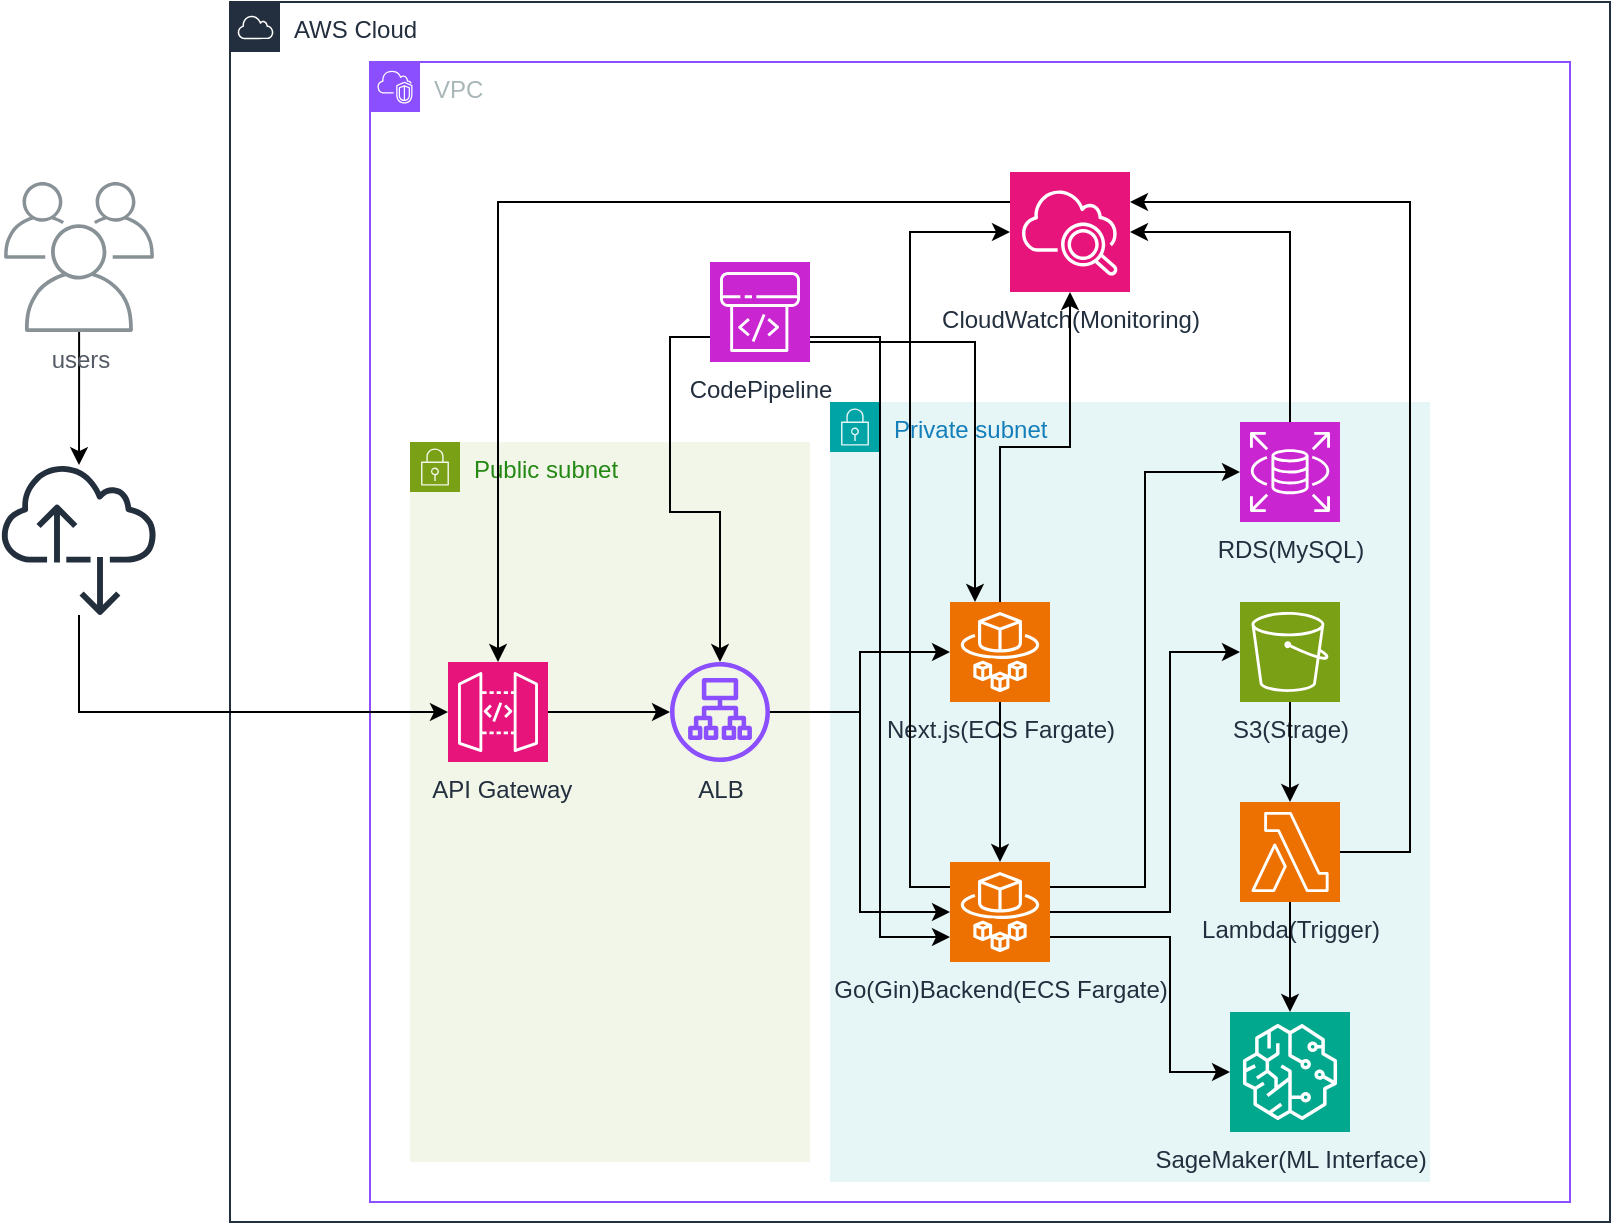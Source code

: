 <mxfile version="26.2.9">
  <diagram name="ページ1" id="QZHvUgEuXc93McnoD1h6">
    <mxGraphModel dx="1667" dy="790" grid="1" gridSize="10" guides="1" tooltips="1" connect="1" arrows="1" fold="1" page="1" pageScale="1" pageWidth="827" pageHeight="1169" math="0" shadow="0">
      <root>
        <mxCell id="0" />
        <mxCell id="1" parent="0" />
        <mxCell id="AkDlJ8Yl2c0KQVpsC7aZ-1" value="AWS Cloud" style="points=[[0,0],[0.25,0],[0.5,0],[0.75,0],[1,0],[1,0.25],[1,0.5],[1,0.75],[1,1],[0.75,1],[0.5,1],[0.25,1],[0,1],[0,0.75],[0,0.5],[0,0.25]];outlineConnect=0;gradientColor=none;html=1;whiteSpace=wrap;fontSize=12;fontStyle=0;container=1;pointerEvents=0;collapsible=0;recursiveResize=0;shape=mxgraph.aws4.group;grIcon=mxgraph.aws4.group_aws_cloud;strokeColor=#232F3E;fillColor=none;verticalAlign=top;align=left;spacingLeft=30;fontColor=#232F3E;dashed=0;" vertex="1" parent="1">
          <mxGeometry x="130" y="50" width="690" height="610" as="geometry" />
        </mxCell>
        <mxCell id="AkDlJ8Yl2c0KQVpsC7aZ-2" value="VPC" style="points=[[0,0],[0.25,0],[0.5,0],[0.75,0],[1,0],[1,0.25],[1,0.5],[1,0.75],[1,1],[0.75,1],[0.5,1],[0.25,1],[0,1],[0,0.75],[0,0.5],[0,0.25]];outlineConnect=0;gradientColor=none;html=1;whiteSpace=wrap;fontSize=12;fontStyle=0;container=1;pointerEvents=0;collapsible=0;recursiveResize=0;shape=mxgraph.aws4.group;grIcon=mxgraph.aws4.group_vpc2;strokeColor=#8C4FFF;fillColor=none;verticalAlign=top;align=left;spacingLeft=30;fontColor=#AAB7B8;dashed=0;" vertex="1" parent="AkDlJ8Yl2c0KQVpsC7aZ-1">
          <mxGeometry x="70" y="30" width="600" height="570" as="geometry" />
        </mxCell>
        <mxCell id="AkDlJ8Yl2c0KQVpsC7aZ-3" value="Private subnet" style="points=[[0,0],[0.25,0],[0.5,0],[0.75,0],[1,0],[1,0.25],[1,0.5],[1,0.75],[1,1],[0.75,1],[0.5,1],[0.25,1],[0,1],[0,0.75],[0,0.5],[0,0.25]];outlineConnect=0;gradientColor=none;html=1;whiteSpace=wrap;fontSize=12;fontStyle=0;container=1;pointerEvents=0;collapsible=0;recursiveResize=0;shape=mxgraph.aws4.group;grIcon=mxgraph.aws4.group_security_group;grStroke=0;strokeColor=#00A4A6;fillColor=#E6F6F7;verticalAlign=top;align=left;spacingLeft=30;fontColor=#147EBA;dashed=0;" vertex="1" parent="AkDlJ8Yl2c0KQVpsC7aZ-2">
          <mxGeometry x="230" y="170" width="300" height="390" as="geometry" />
        </mxCell>
        <mxCell id="AkDlJ8Yl2c0KQVpsC7aZ-4" value="RDS(MySQL)" style="sketch=0;points=[[0,0,0],[0.25,0,0],[0.5,0,0],[0.75,0,0],[1,0,0],[0,1,0],[0.25,1,0],[0.5,1,0],[0.75,1,0],[1,1,0],[0,0.25,0],[0,0.5,0],[0,0.75,0],[1,0.25,0],[1,0.5,0],[1,0.75,0]];outlineConnect=0;fontColor=#232F3E;fillColor=#C925D1;strokeColor=#ffffff;dashed=0;verticalLabelPosition=bottom;verticalAlign=top;align=center;html=1;fontSize=12;fontStyle=0;aspect=fixed;shape=mxgraph.aws4.resourceIcon;resIcon=mxgraph.aws4.rds;" vertex="1" parent="AkDlJ8Yl2c0KQVpsC7aZ-3">
          <mxGeometry x="205" y="10" width="50" height="50" as="geometry" />
        </mxCell>
        <mxCell id="AkDlJ8Yl2c0KQVpsC7aZ-5" value="S3(Strage)" style="sketch=0;points=[[0,0,0],[0.25,0,0],[0.5,0,0],[0.75,0,0],[1,0,0],[0,1,0],[0.25,1,0],[0.5,1,0],[0.75,1,0],[1,1,0],[0,0.25,0],[0,0.5,0],[0,0.75,0],[1,0.25,0],[1,0.5,0],[1,0.75,0]];outlineConnect=0;fontColor=#232F3E;fillColor=#7AA116;strokeColor=#ffffff;dashed=0;verticalLabelPosition=bottom;verticalAlign=top;align=center;html=1;fontSize=12;fontStyle=0;aspect=fixed;shape=mxgraph.aws4.resourceIcon;resIcon=mxgraph.aws4.s3;" vertex="1" parent="AkDlJ8Yl2c0KQVpsC7aZ-3">
          <mxGeometry x="205" y="100" width="50" height="50" as="geometry" />
        </mxCell>
        <mxCell id="AkDlJ8Yl2c0KQVpsC7aZ-6" value="Next.js(ECS Fargate)" style="sketch=0;points=[[0,0,0],[0.25,0,0],[0.5,0,0],[0.75,0,0],[1,0,0],[0,1,0],[0.25,1,0],[0.5,1,0],[0.75,1,0],[1,1,0],[0,0.25,0],[0,0.5,0],[0,0.75,0],[1,0.25,0],[1,0.5,0],[1,0.75,0]];outlineConnect=0;fontColor=#232F3E;fillColor=#ED7100;strokeColor=#ffffff;dashed=0;verticalLabelPosition=bottom;verticalAlign=top;align=center;html=1;fontSize=12;fontStyle=0;aspect=fixed;shape=mxgraph.aws4.resourceIcon;resIcon=mxgraph.aws4.fargate;" vertex="1" parent="AkDlJ8Yl2c0KQVpsC7aZ-3">
          <mxGeometry x="60" y="100" width="50" height="50" as="geometry" />
        </mxCell>
        <mxCell id="AkDlJ8Yl2c0KQVpsC7aZ-7" value="Go(Gin)Backend(ECS Fargate)" style="sketch=0;points=[[0,0,0],[0.25,0,0],[0.5,0,0],[0.75,0,0],[1,0,0],[0,1,0],[0.25,1,0],[0.5,1,0],[0.75,1,0],[1,1,0],[0,0.25,0],[0,0.5,0],[0,0.75,0],[1,0.25,0],[1,0.5,0],[1,0.75,0]];outlineConnect=0;fontColor=#232F3E;fillColor=#ED7100;strokeColor=#ffffff;dashed=0;verticalLabelPosition=bottom;verticalAlign=top;align=center;html=1;fontSize=12;fontStyle=0;aspect=fixed;shape=mxgraph.aws4.resourceIcon;resIcon=mxgraph.aws4.fargate;" vertex="1" parent="AkDlJ8Yl2c0KQVpsC7aZ-3">
          <mxGeometry x="60" y="230" width="50" height="50" as="geometry" />
        </mxCell>
        <mxCell id="AkDlJ8Yl2c0KQVpsC7aZ-8" value="SageMaker(ML Interface)" style="sketch=0;points=[[0,0,0],[0.25,0,0],[0.5,0,0],[0.75,0,0],[1,0,0],[0,1,0],[0.25,1,0],[0.5,1,0],[0.75,1,0],[1,1,0],[0,0.25,0],[0,0.5,0],[0,0.75,0],[1,0.25,0],[1,0.5,0],[1,0.75,0]];outlineConnect=0;fontColor=#232F3E;fillColor=#01A88D;strokeColor=#ffffff;dashed=0;verticalLabelPosition=bottom;verticalAlign=top;align=center;html=1;fontSize=12;fontStyle=0;aspect=fixed;shape=mxgraph.aws4.resourceIcon;resIcon=mxgraph.aws4.sagemaker;" vertex="1" parent="AkDlJ8Yl2c0KQVpsC7aZ-3">
          <mxGeometry x="200" y="305" width="60" height="60" as="geometry" />
        </mxCell>
        <mxCell id="AkDlJ8Yl2c0KQVpsC7aZ-9" style="edgeStyle=orthogonalEdgeStyle;rounded=0;orthogonalLoop=1;jettySize=auto;html=1;exitX=1;exitY=0.25;exitDx=0;exitDy=0;exitPerimeter=0;entryX=0;entryY=0.5;entryDx=0;entryDy=0;entryPerimeter=0;" edge="1" parent="AkDlJ8Yl2c0KQVpsC7aZ-3" source="AkDlJ8Yl2c0KQVpsC7aZ-7" target="AkDlJ8Yl2c0KQVpsC7aZ-4">
          <mxGeometry relative="1" as="geometry" />
        </mxCell>
        <mxCell id="AkDlJ8Yl2c0KQVpsC7aZ-10" style="edgeStyle=orthogonalEdgeStyle;rounded=0;orthogonalLoop=1;jettySize=auto;html=1;exitX=1;exitY=0.5;exitDx=0;exitDy=0;exitPerimeter=0;entryX=0;entryY=0.5;entryDx=0;entryDy=0;entryPerimeter=0;" edge="1" parent="AkDlJ8Yl2c0KQVpsC7aZ-3" source="AkDlJ8Yl2c0KQVpsC7aZ-7" target="AkDlJ8Yl2c0KQVpsC7aZ-5">
          <mxGeometry relative="1" as="geometry">
            <Array as="points">
              <mxPoint x="170" y="255" />
              <mxPoint x="170" y="125" />
            </Array>
          </mxGeometry>
        </mxCell>
        <mxCell id="AkDlJ8Yl2c0KQVpsC7aZ-11" style="edgeStyle=orthogonalEdgeStyle;rounded=0;orthogonalLoop=1;jettySize=auto;html=1;exitX=1;exitY=0.75;exitDx=0;exitDy=0;exitPerimeter=0;entryX=0;entryY=0.5;entryDx=0;entryDy=0;entryPerimeter=0;" edge="1" parent="AkDlJ8Yl2c0KQVpsC7aZ-3" source="AkDlJ8Yl2c0KQVpsC7aZ-7" target="AkDlJ8Yl2c0KQVpsC7aZ-8">
          <mxGeometry relative="1" as="geometry">
            <Array as="points">
              <mxPoint x="170" y="268" />
              <mxPoint x="170" y="335" />
            </Array>
          </mxGeometry>
        </mxCell>
        <mxCell id="AkDlJ8Yl2c0KQVpsC7aZ-12" style="edgeStyle=orthogonalEdgeStyle;rounded=0;orthogonalLoop=1;jettySize=auto;html=1;exitX=0.5;exitY=1;exitDx=0;exitDy=0;exitPerimeter=0;entryX=0.5;entryY=0;entryDx=0;entryDy=0;entryPerimeter=0;" edge="1" parent="AkDlJ8Yl2c0KQVpsC7aZ-3" source="AkDlJ8Yl2c0KQVpsC7aZ-6" target="AkDlJ8Yl2c0KQVpsC7aZ-7">
          <mxGeometry relative="1" as="geometry" />
        </mxCell>
        <mxCell id="AkDlJ8Yl2c0KQVpsC7aZ-13" value="Lambda(Trigger)" style="sketch=0;points=[[0,0,0],[0.25,0,0],[0.5,0,0],[0.75,0,0],[1,0,0],[0,1,0],[0.25,1,0],[0.5,1,0],[0.75,1,0],[1,1,0],[0,0.25,0],[0,0.5,0],[0,0.75,0],[1,0.25,0],[1,0.5,0],[1,0.75,0]];outlineConnect=0;fontColor=#232F3E;fillColor=#ED7100;strokeColor=#ffffff;dashed=0;verticalLabelPosition=bottom;verticalAlign=top;align=center;html=1;fontSize=12;fontStyle=0;aspect=fixed;shape=mxgraph.aws4.resourceIcon;resIcon=mxgraph.aws4.lambda;" vertex="1" parent="AkDlJ8Yl2c0KQVpsC7aZ-3">
          <mxGeometry x="205" y="200" width="50" height="50" as="geometry" />
        </mxCell>
        <mxCell id="AkDlJ8Yl2c0KQVpsC7aZ-14" style="edgeStyle=orthogonalEdgeStyle;rounded=0;orthogonalLoop=1;jettySize=auto;html=1;entryX=0.5;entryY=0;entryDx=0;entryDy=0;entryPerimeter=0;" edge="1" parent="AkDlJ8Yl2c0KQVpsC7aZ-3" source="AkDlJ8Yl2c0KQVpsC7aZ-5" target="AkDlJ8Yl2c0KQVpsC7aZ-13">
          <mxGeometry relative="1" as="geometry" />
        </mxCell>
        <mxCell id="AkDlJ8Yl2c0KQVpsC7aZ-15" style="edgeStyle=orthogonalEdgeStyle;rounded=0;orthogonalLoop=1;jettySize=auto;html=1;entryX=0.5;entryY=0;entryDx=0;entryDy=0;entryPerimeter=0;" edge="1" parent="AkDlJ8Yl2c0KQVpsC7aZ-3" source="AkDlJ8Yl2c0KQVpsC7aZ-13" target="AkDlJ8Yl2c0KQVpsC7aZ-8">
          <mxGeometry relative="1" as="geometry" />
        </mxCell>
        <mxCell id="AkDlJ8Yl2c0KQVpsC7aZ-16" value="Public subnet" style="points=[[0,0],[0.25,0],[0.5,0],[0.75,0],[1,0],[1,0.25],[1,0.5],[1,0.75],[1,1],[0.75,1],[0.5,1],[0.25,1],[0,1],[0,0.75],[0,0.5],[0,0.25]];outlineConnect=0;gradientColor=none;html=1;whiteSpace=wrap;fontSize=12;fontStyle=0;container=1;pointerEvents=0;collapsible=0;recursiveResize=0;shape=mxgraph.aws4.group;grIcon=mxgraph.aws4.group_security_group;grStroke=0;strokeColor=#7AA116;fillColor=#F2F6E8;verticalAlign=top;align=left;spacingLeft=30;fontColor=#248814;dashed=0;" vertex="1" parent="AkDlJ8Yl2c0KQVpsC7aZ-2">
          <mxGeometry x="20" y="190" width="200" height="360" as="geometry" />
        </mxCell>
        <mxCell id="AkDlJ8Yl2c0KQVpsC7aZ-17" style="edgeStyle=orthogonalEdgeStyle;rounded=0;orthogonalLoop=1;jettySize=auto;html=1;exitX=1;exitY=0.5;exitDx=0;exitDy=0;exitPerimeter=0;" edge="1" parent="AkDlJ8Yl2c0KQVpsC7aZ-16" source="AkDlJ8Yl2c0KQVpsC7aZ-18" target="AkDlJ8Yl2c0KQVpsC7aZ-19">
          <mxGeometry relative="1" as="geometry" />
        </mxCell>
        <mxCell id="AkDlJ8Yl2c0KQVpsC7aZ-18" value="&amp;nbsp;API Gateway&lt;div&gt;&lt;br&gt;&lt;/div&gt;" style="sketch=0;points=[[0,0,0],[0.25,0,0],[0.5,0,0],[0.75,0,0],[1,0,0],[0,1,0],[0.25,1,0],[0.5,1,0],[0.75,1,0],[1,1,0],[0,0.25,0],[0,0.5,0],[0,0.75,0],[1,0.25,0],[1,0.5,0],[1,0.75,0]];outlineConnect=0;fontColor=#232F3E;fillColor=#E7157B;strokeColor=#ffffff;dashed=0;verticalLabelPosition=bottom;verticalAlign=top;align=center;html=1;fontSize=12;fontStyle=0;aspect=fixed;shape=mxgraph.aws4.resourceIcon;resIcon=mxgraph.aws4.api_gateway;" vertex="1" parent="AkDlJ8Yl2c0KQVpsC7aZ-16">
          <mxGeometry x="19" y="110" width="50" height="50" as="geometry" />
        </mxCell>
        <mxCell id="AkDlJ8Yl2c0KQVpsC7aZ-19" value="ALB" style="sketch=0;outlineConnect=0;fontColor=#232F3E;gradientColor=none;fillColor=#8C4FFF;strokeColor=none;dashed=0;verticalLabelPosition=bottom;verticalAlign=top;align=center;html=1;fontSize=12;fontStyle=0;aspect=fixed;pointerEvents=1;shape=mxgraph.aws4.application_load_balancer;" vertex="1" parent="AkDlJ8Yl2c0KQVpsC7aZ-16">
          <mxGeometry x="130" y="110" width="50" height="50" as="geometry" />
        </mxCell>
        <mxCell id="AkDlJ8Yl2c0KQVpsC7aZ-20" style="edgeStyle=orthogonalEdgeStyle;rounded=0;orthogonalLoop=1;jettySize=auto;html=1;entryX=0;entryY=0.5;entryDx=0;entryDy=0;entryPerimeter=0;" edge="1" parent="AkDlJ8Yl2c0KQVpsC7aZ-2" source="AkDlJ8Yl2c0KQVpsC7aZ-19" target="AkDlJ8Yl2c0KQVpsC7aZ-6">
          <mxGeometry relative="1" as="geometry" />
        </mxCell>
        <mxCell id="AkDlJ8Yl2c0KQVpsC7aZ-21" style="edgeStyle=orthogonalEdgeStyle;rounded=0;orthogonalLoop=1;jettySize=auto;html=1;entryX=0;entryY=0.5;entryDx=0;entryDy=0;entryPerimeter=0;" edge="1" parent="AkDlJ8Yl2c0KQVpsC7aZ-2" source="AkDlJ8Yl2c0KQVpsC7aZ-19" target="AkDlJ8Yl2c0KQVpsC7aZ-7">
          <mxGeometry relative="1" as="geometry" />
        </mxCell>
        <mxCell id="AkDlJ8Yl2c0KQVpsC7aZ-22" value="CloudWatch(Monitoring&lt;span style=&quot;background-color: transparent; color: light-dark(rgb(35, 47, 62), rgb(189, 199, 212));&quot;&gt;)&lt;/span&gt;" style="sketch=0;points=[[0,0,0],[0.25,0,0],[0.5,0,0],[0.75,0,0],[1,0,0],[0,1,0],[0.25,1,0],[0.5,1,0],[0.75,1,0],[1,1,0],[0,0.25,0],[0,0.5,0],[0,0.75,0],[1,0.25,0],[1,0.5,0],[1,0.75,0]];points=[[0,0,0],[0.25,0,0],[0.5,0,0],[0.75,0,0],[1,0,0],[0,1,0],[0.25,1,0],[0.5,1,0],[0.75,1,0],[1,1,0],[0,0.25,0],[0,0.5,0],[0,0.75,0],[1,0.25,0],[1,0.5,0],[1,0.75,0]];outlineConnect=0;fontColor=#232F3E;fillColor=#E7157B;strokeColor=#ffffff;dashed=0;verticalLabelPosition=bottom;verticalAlign=top;align=center;html=1;fontSize=12;fontStyle=0;aspect=fixed;shape=mxgraph.aws4.resourceIcon;resIcon=mxgraph.aws4.cloudwatch_2;" vertex="1" parent="AkDlJ8Yl2c0KQVpsC7aZ-2">
          <mxGeometry x="320" y="55" width="60" height="60" as="geometry" />
        </mxCell>
        <mxCell id="AkDlJ8Yl2c0KQVpsC7aZ-23" style="edgeStyle=orthogonalEdgeStyle;rounded=0;orthogonalLoop=1;jettySize=auto;html=1;exitX=0;exitY=0.75;exitDx=0;exitDy=0;exitPerimeter=0;" edge="1" parent="AkDlJ8Yl2c0KQVpsC7aZ-2" source="AkDlJ8Yl2c0KQVpsC7aZ-24" target="AkDlJ8Yl2c0KQVpsC7aZ-19">
          <mxGeometry relative="1" as="geometry" />
        </mxCell>
        <mxCell id="AkDlJ8Yl2c0KQVpsC7aZ-24" value="CodePipeline&lt;div&gt;&lt;br&gt;&lt;/div&gt;" style="sketch=0;points=[[0,0,0],[0.25,0,0],[0.5,0,0],[0.75,0,0],[1,0,0],[0,1,0],[0.25,1,0],[0.5,1,0],[0.75,1,0],[1,1,0],[0,0.25,0],[0,0.5,0],[0,0.75,0],[1,0.25,0],[1,0.5,0],[1,0.75,0]];outlineConnect=0;fontColor=#232F3E;fillColor=#C925D1;strokeColor=#ffffff;dashed=0;verticalLabelPosition=bottom;verticalAlign=top;align=center;html=1;fontSize=12;fontStyle=0;aspect=fixed;shape=mxgraph.aws4.resourceIcon;resIcon=mxgraph.aws4.codepipeline;" vertex="1" parent="AkDlJ8Yl2c0KQVpsC7aZ-2">
          <mxGeometry x="170" y="100" width="50" height="50" as="geometry" />
        </mxCell>
        <mxCell id="AkDlJ8Yl2c0KQVpsC7aZ-25" style="edgeStyle=orthogonalEdgeStyle;rounded=0;orthogonalLoop=1;jettySize=auto;html=1;exitX=0;exitY=0.25;exitDx=0;exitDy=0;exitPerimeter=0;entryX=0.5;entryY=0;entryDx=0;entryDy=0;entryPerimeter=0;" edge="1" parent="AkDlJ8Yl2c0KQVpsC7aZ-2" source="AkDlJ8Yl2c0KQVpsC7aZ-22" target="AkDlJ8Yl2c0KQVpsC7aZ-18">
          <mxGeometry relative="1" as="geometry" />
        </mxCell>
        <mxCell id="AkDlJ8Yl2c0KQVpsC7aZ-26" style="edgeStyle=orthogonalEdgeStyle;rounded=0;orthogonalLoop=1;jettySize=auto;html=1;entryX=0.25;entryY=0;entryDx=0;entryDy=0;entryPerimeter=0;" edge="1" parent="AkDlJ8Yl2c0KQVpsC7aZ-2" source="AkDlJ8Yl2c0KQVpsC7aZ-24" target="AkDlJ8Yl2c0KQVpsC7aZ-6">
          <mxGeometry relative="1" as="geometry">
            <Array as="points">
              <mxPoint x="303" y="140" />
            </Array>
          </mxGeometry>
        </mxCell>
        <mxCell id="AkDlJ8Yl2c0KQVpsC7aZ-27" style="edgeStyle=orthogonalEdgeStyle;rounded=0;orthogonalLoop=1;jettySize=auto;html=1;exitX=1;exitY=0.75;exitDx=0;exitDy=0;exitPerimeter=0;entryX=0;entryY=0.75;entryDx=0;entryDy=0;entryPerimeter=0;" edge="1" parent="AkDlJ8Yl2c0KQVpsC7aZ-2" source="AkDlJ8Yl2c0KQVpsC7aZ-24" target="AkDlJ8Yl2c0KQVpsC7aZ-7">
          <mxGeometry relative="1" as="geometry" />
        </mxCell>
        <mxCell id="AkDlJ8Yl2c0KQVpsC7aZ-28" style="edgeStyle=orthogonalEdgeStyle;rounded=0;orthogonalLoop=1;jettySize=auto;html=1;exitX=0;exitY=0.25;exitDx=0;exitDy=0;exitPerimeter=0;entryX=0;entryY=0.5;entryDx=0;entryDy=0;entryPerimeter=0;" edge="1" parent="AkDlJ8Yl2c0KQVpsC7aZ-2" source="AkDlJ8Yl2c0KQVpsC7aZ-7" target="AkDlJ8Yl2c0KQVpsC7aZ-22">
          <mxGeometry relative="1" as="geometry" />
        </mxCell>
        <mxCell id="AkDlJ8Yl2c0KQVpsC7aZ-29" style="edgeStyle=orthogonalEdgeStyle;rounded=0;orthogonalLoop=1;jettySize=auto;html=1;exitX=0.5;exitY=0;exitDx=0;exitDy=0;exitPerimeter=0;entryX=0.5;entryY=1;entryDx=0;entryDy=0;entryPerimeter=0;" edge="1" parent="AkDlJ8Yl2c0KQVpsC7aZ-2" source="AkDlJ8Yl2c0KQVpsC7aZ-6" target="AkDlJ8Yl2c0KQVpsC7aZ-22">
          <mxGeometry relative="1" as="geometry" />
        </mxCell>
        <mxCell id="AkDlJ8Yl2c0KQVpsC7aZ-30" style="edgeStyle=orthogonalEdgeStyle;rounded=0;orthogonalLoop=1;jettySize=auto;html=1;exitX=0.5;exitY=0;exitDx=0;exitDy=0;exitPerimeter=0;entryX=1;entryY=0.5;entryDx=0;entryDy=0;entryPerimeter=0;" edge="1" parent="AkDlJ8Yl2c0KQVpsC7aZ-2" source="AkDlJ8Yl2c0KQVpsC7aZ-4" target="AkDlJ8Yl2c0KQVpsC7aZ-22">
          <mxGeometry relative="1" as="geometry" />
        </mxCell>
        <mxCell id="AkDlJ8Yl2c0KQVpsC7aZ-31" style="edgeStyle=orthogonalEdgeStyle;rounded=0;orthogonalLoop=1;jettySize=auto;html=1;entryX=1;entryY=0.25;entryDx=0;entryDy=0;entryPerimeter=0;" edge="1" parent="AkDlJ8Yl2c0KQVpsC7aZ-2" source="AkDlJ8Yl2c0KQVpsC7aZ-13" target="AkDlJ8Yl2c0KQVpsC7aZ-22">
          <mxGeometry relative="1" as="geometry">
            <Array as="points">
              <mxPoint x="520" y="395" />
              <mxPoint x="520" y="70" />
            </Array>
          </mxGeometry>
        </mxCell>
        <mxCell id="AkDlJ8Yl2c0KQVpsC7aZ-32" style="edgeStyle=orthogonalEdgeStyle;rounded=0;orthogonalLoop=1;jettySize=auto;html=1;" edge="1" parent="1" source="AkDlJ8Yl2c0KQVpsC7aZ-33" target="AkDlJ8Yl2c0KQVpsC7aZ-34">
          <mxGeometry relative="1" as="geometry" />
        </mxCell>
        <mxCell id="AkDlJ8Yl2c0KQVpsC7aZ-33" value="users" style="sketch=0;outlineConnect=0;gradientColor=none;fontColor=#545B64;strokeColor=none;fillColor=#879196;dashed=0;verticalLabelPosition=bottom;verticalAlign=top;align=center;html=1;fontSize=12;fontStyle=0;aspect=fixed;shape=mxgraph.aws4.illustration_users;pointerEvents=1" vertex="1" parent="1">
          <mxGeometry x="17" y="140" width="75" height="75" as="geometry" />
        </mxCell>
        <mxCell id="AkDlJ8Yl2c0KQVpsC7aZ-34" value="" style="sketch=0;outlineConnect=0;fontColor=#232F3E;gradientColor=none;fillColor=#232F3D;strokeColor=none;dashed=0;verticalLabelPosition=bottom;verticalAlign=top;align=center;html=1;fontSize=12;fontStyle=0;aspect=fixed;pointerEvents=1;shape=mxgraph.aws4.internet_alt2;" vertex="1" parent="1">
          <mxGeometry x="15.5" y="280" width="78" height="78" as="geometry" />
        </mxCell>
        <mxCell id="AkDlJ8Yl2c0KQVpsC7aZ-35" style="edgeStyle=orthogonalEdgeStyle;rounded=0;orthogonalLoop=1;jettySize=auto;html=1;entryX=0;entryY=0.5;entryDx=0;entryDy=0;entryPerimeter=0;" edge="1" parent="1" source="AkDlJ8Yl2c0KQVpsC7aZ-34" target="AkDlJ8Yl2c0KQVpsC7aZ-18">
          <mxGeometry relative="1" as="geometry">
            <Array as="points">
              <mxPoint x="55" y="405" />
            </Array>
          </mxGeometry>
        </mxCell>
      </root>
    </mxGraphModel>
  </diagram>
</mxfile>
